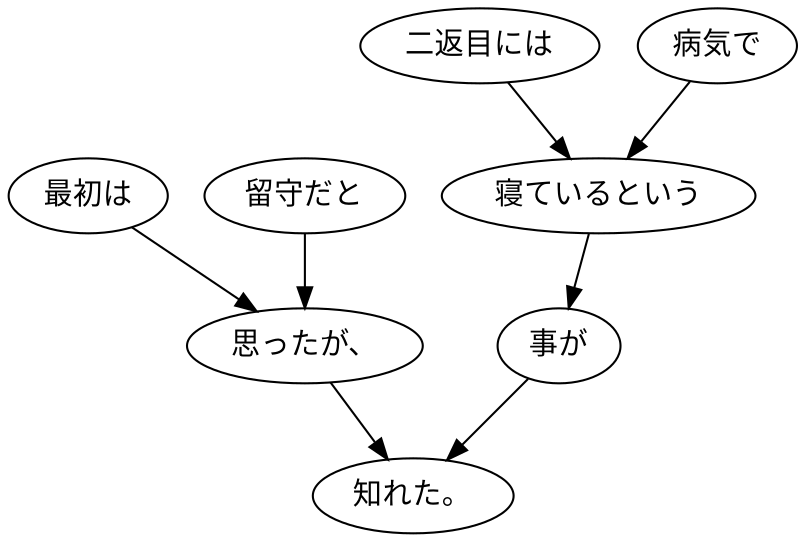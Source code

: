 digraph graph917 {
	node0 [label="最初は"];
	node1 [label="留守だと"];
	node2 [label="思ったが、"];
	node3 [label="二返目には"];
	node4 [label="病気で"];
	node5 [label="寝ているという"];
	node6 [label="事が"];
	node7 [label="知れた。"];
	node0 -> node2;
	node1 -> node2;
	node2 -> node7;
	node3 -> node5;
	node4 -> node5;
	node5 -> node6;
	node6 -> node7;
}
